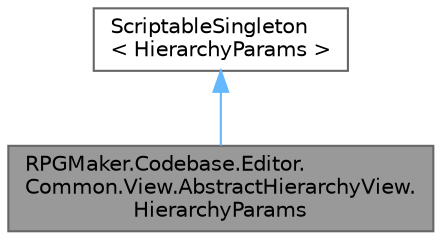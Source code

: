 digraph "RPGMaker.Codebase.Editor.Common.View.AbstractHierarchyView.HierarchyParams"
{
 // LATEX_PDF_SIZE
  bgcolor="transparent";
  edge [fontname=Helvetica,fontsize=10,labelfontname=Helvetica,labelfontsize=10];
  node [fontname=Helvetica,fontsize=10,shape=box,height=0.2,width=0.4];
  Node1 [id="Node000001",label="RPGMaker.Codebase.Editor.\lCommon.View.AbstractHierarchyView.\lHierarchyParams",height=0.2,width=0.4,color="gray40", fillcolor="grey60", style="filled", fontcolor="black",tooltip="View内の状態を保持するための ScriptableSingleton"];
  Node2 -> Node1 [id="edge1_Node000001_Node000002",dir="back",color="steelblue1",style="solid",tooltip=" "];
  Node2 [id="Node000002",label="ScriptableSingleton\l\< HierarchyParams \>",height=0.2,width=0.4,color="gray40", fillcolor="white", style="filled",tooltip=" "];
}
